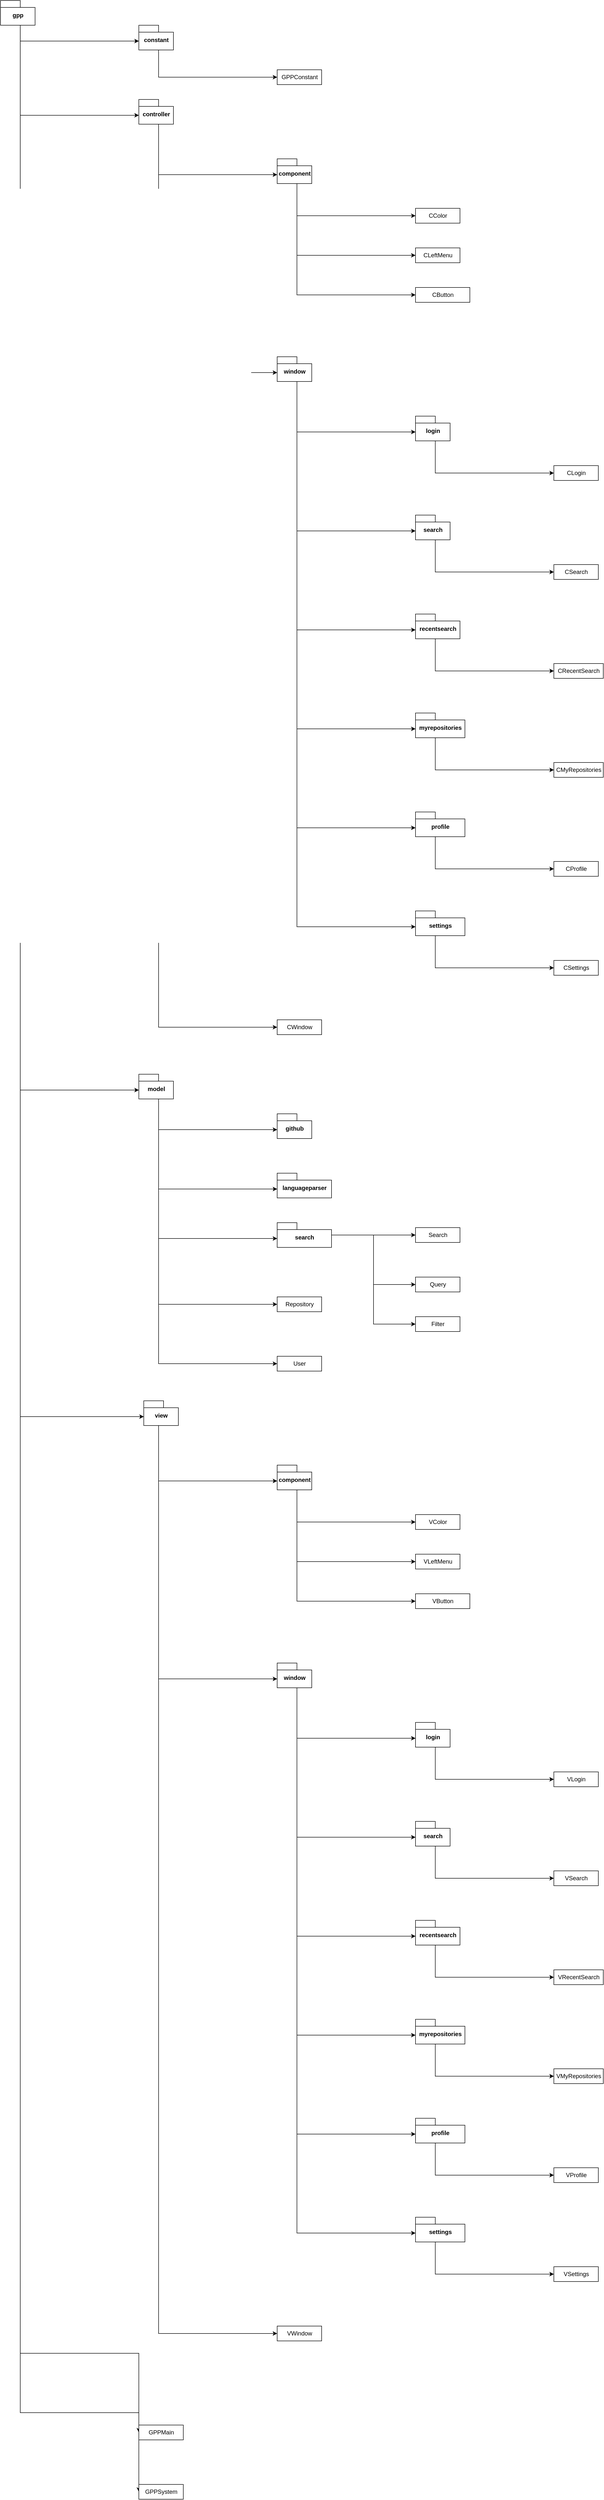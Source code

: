 <mxfile version="17.4.2" type="device"><diagram name="Page-1" id="5f0bae14-7c28-e335-631c-24af17079c00"><mxGraphModel dx="1382" dy="764" grid="1" gridSize="10" guides="1" tooltips="1" connect="1" arrows="1" fold="1" page="1" pageScale="1" pageWidth="1100" pageHeight="850" background="none" math="0" shadow="0"><root><mxCell id="0"/><mxCell id="1" parent="0"/><mxCell id="HzsUesCUFU0sWfS1oID7-6" style="edgeStyle=orthogonalEdgeStyle;rounded=0;orthogonalLoop=1;jettySize=auto;html=1;entryX=0;entryY=0;entryDx=0;entryDy=32;entryPerimeter=0;" parent="1" target="HzsUesCUFU0sWfS1oID7-2" edge="1"><mxGeometry relative="1" as="geometry"><mxPoint x="160" y="200" as="sourcePoint"/><Array as="points"><mxPoint x="160" y="302"/></Array></mxGeometry></mxCell><mxCell id="HzsUesCUFU0sWfS1oID7-7" style="edgeStyle=orthogonalEdgeStyle;rounded=0;orthogonalLoop=1;jettySize=auto;html=1;entryX=0;entryY=0;entryDx=0;entryDy=32;entryPerimeter=0;" parent="1" target="HzsUesCUFU0sWfS1oID7-4" edge="1"><mxGeometry relative="1" as="geometry"><mxPoint x="160" y="200" as="sourcePoint"/><Array as="points"><mxPoint x="160" y="2272"/></Array></mxGeometry></mxCell><mxCell id="HzsUesCUFU0sWfS1oID7-8" style="edgeStyle=orthogonalEdgeStyle;rounded=0;orthogonalLoop=1;jettySize=auto;html=1;entryX=0;entryY=0;entryDx=0;entryDy=32;entryPerimeter=0;exitX=0.571;exitY=1;exitDx=0;exitDy=0;exitPerimeter=0;" parent="1" source="HzsUesCUFU0sWfS1oID7-1" target="HzsUesCUFU0sWfS1oID7-3" edge="1"><mxGeometry relative="1" as="geometry"><mxPoint x="160" y="130" as="sourcePoint"/><Array as="points"><mxPoint x="160" y="2932"/></Array></mxGeometry></mxCell><mxCell id="HzsUesCUFU0sWfS1oID7-186" style="edgeStyle=orthogonalEdgeStyle;rounded=0;orthogonalLoop=1;jettySize=auto;html=1;entryX=0;entryY=0;entryDx=0;entryDy=32;entryPerimeter=0;" parent="1" source="HzsUesCUFU0sWfS1oID7-1" target="HzsUesCUFU0sWfS1oID7-183" edge="1"><mxGeometry relative="1" as="geometry"><Array as="points"><mxPoint x="160" y="152"/></Array></mxGeometry></mxCell><mxCell id="HzsUesCUFU0sWfS1oID7-193" style="edgeStyle=orthogonalEdgeStyle;rounded=0;orthogonalLoop=1;jettySize=auto;html=1;entryX=0;entryY=0.5;entryDx=0;entryDy=0;" parent="1" source="HzsUesCUFU0sWfS1oID7-1" target="HzsUesCUFU0sWfS1oID7-191" edge="1"><mxGeometry relative="1" as="geometry"><Array as="points"><mxPoint x="160" y="4825"/></Array></mxGeometry></mxCell><mxCell id="HzsUesCUFU0sWfS1oID7-194" style="edgeStyle=orthogonalEdgeStyle;rounded=0;orthogonalLoop=1;jettySize=auto;html=1;entryX=0;entryY=0.5;entryDx=0;entryDy=0;" parent="1" source="HzsUesCUFU0sWfS1oID7-1" target="HzsUesCUFU0sWfS1oID7-192" edge="1"><mxGeometry relative="1" as="geometry"><Array as="points"><mxPoint x="160" y="4945"/></Array></mxGeometry></mxCell><mxCell id="HzsUesCUFU0sWfS1oID7-1" value="gpp" style="shape=folder;fontStyle=1;spacingTop=10;tabWidth=40;tabHeight=14;tabPosition=left;html=1;" parent="1" vertex="1"><mxGeometry x="120" y="70" width="70" height="50" as="geometry"/></mxCell><mxCell id="HzsUesCUFU0sWfS1oID7-180" style="edgeStyle=orthogonalEdgeStyle;rounded=0;orthogonalLoop=1;jettySize=auto;html=1;entryX=0;entryY=0;entryDx=0;entryDy=32;entryPerimeter=0;" parent="1" source="HzsUesCUFU0sWfS1oID7-2" target="HzsUesCUFU0sWfS1oID7-150" edge="1"><mxGeometry relative="1" as="geometry"><Array as="points"><mxPoint x="440" y="422"/></Array></mxGeometry></mxCell><mxCell id="HzsUesCUFU0sWfS1oID7-181" style="edgeStyle=orthogonalEdgeStyle;rounded=0;orthogonalLoop=1;jettySize=auto;html=1;entryX=0;entryY=0;entryDx=0;entryDy=32;entryPerimeter=0;" parent="1" source="HzsUesCUFU0sWfS1oID7-2" target="HzsUesCUFU0sWfS1oID7-158" edge="1"><mxGeometry relative="1" as="geometry"><Array as="points"><mxPoint x="440" y="822"/></Array></mxGeometry></mxCell><mxCell id="HzsUesCUFU0sWfS1oID7-182" style="edgeStyle=orthogonalEdgeStyle;rounded=0;orthogonalLoop=1;jettySize=auto;html=1;entryX=0;entryY=0.5;entryDx=0;entryDy=0;" parent="1" source="HzsUesCUFU0sWfS1oID7-2" target="HzsUesCUFU0sWfS1oID7-151" edge="1"><mxGeometry relative="1" as="geometry"><Array as="points"><mxPoint x="440" y="2145"/></Array></mxGeometry></mxCell><mxCell id="HzsUesCUFU0sWfS1oID7-2" value="controller" style="shape=folder;fontStyle=1;spacingTop=10;tabWidth=40;tabHeight=14;tabPosition=left;html=1;" parent="1" vertex="1"><mxGeometry x="400" y="270" width="70" height="50" as="geometry"/></mxCell><mxCell id="HzsUesCUFU0sWfS1oID7-30" style="edgeStyle=orthogonalEdgeStyle;rounded=0;orthogonalLoop=1;jettySize=auto;html=1;entryX=0;entryY=0;entryDx=0;entryDy=32;entryPerimeter=0;" parent="1" source="HzsUesCUFU0sWfS1oID7-3" target="HzsUesCUFU0sWfS1oID7-9" edge="1"><mxGeometry relative="1" as="geometry"><Array as="points"><mxPoint x="440" y="3062"/></Array></mxGeometry></mxCell><mxCell id="HzsUesCUFU0sWfS1oID7-31" style="edgeStyle=orthogonalEdgeStyle;rounded=0;orthogonalLoop=1;jettySize=auto;html=1;entryX=0;entryY=0;entryDx=0;entryDy=32;entryPerimeter=0;" parent="1" source="HzsUesCUFU0sWfS1oID7-3" target="HzsUesCUFU0sWfS1oID7-12" edge="1"><mxGeometry relative="1" as="geometry"><Array as="points"><mxPoint x="440" y="3462"/></Array></mxGeometry></mxCell><mxCell id="HzsUesCUFU0sWfS1oID7-32" style="edgeStyle=orthogonalEdgeStyle;rounded=0;orthogonalLoop=1;jettySize=auto;html=1;entryX=0;entryY=0.5;entryDx=0;entryDy=0;" parent="1" source="HzsUesCUFU0sWfS1oID7-3" target="HzsUesCUFU0sWfS1oID7-11" edge="1"><mxGeometry relative="1" as="geometry"><Array as="points"><mxPoint x="440" y="4785"/></Array></mxGeometry></mxCell><mxCell id="HzsUesCUFU0sWfS1oID7-3" value="view" style="shape=folder;fontStyle=1;spacingTop=10;tabWidth=40;tabHeight=14;tabPosition=left;html=1;" parent="1" vertex="1"><mxGeometry x="410" y="2900" width="70" height="50" as="geometry"/></mxCell><mxCell id="HzsUesCUFU0sWfS1oID7-189" style="edgeStyle=orthogonalEdgeStyle;rounded=0;orthogonalLoop=1;jettySize=auto;html=1;entryX=0;entryY=0;entryDx=0;entryDy=32;entryPerimeter=0;" parent="1" source="HzsUesCUFU0sWfS1oID7-4" target="HzsUesCUFU0sWfS1oID7-187" edge="1"><mxGeometry relative="1" as="geometry"><Array as="points"><mxPoint x="440" y="2352"/></Array></mxGeometry></mxCell><mxCell id="HzsUesCUFU0sWfS1oID7-190" style="edgeStyle=orthogonalEdgeStyle;rounded=0;orthogonalLoop=1;jettySize=auto;html=1;entryX=0;entryY=0;entryDx=0;entryDy=32;entryPerimeter=0;" parent="1" source="HzsUesCUFU0sWfS1oID7-4" target="HzsUesCUFU0sWfS1oID7-188" edge="1"><mxGeometry relative="1" as="geometry"><Array as="points"><mxPoint x="440" y="2472"/></Array></mxGeometry></mxCell><mxCell id="SI29iYeX0FrLZWpAuzB7-3" style="edgeStyle=orthogonalEdgeStyle;rounded=0;orthogonalLoop=1;jettySize=auto;html=1;entryX=0;entryY=0.5;entryDx=0;entryDy=0;" parent="1" source="HzsUesCUFU0sWfS1oID7-4" target="SI29iYeX0FrLZWpAuzB7-2" edge="1"><mxGeometry relative="1" as="geometry"><Array as="points"><mxPoint x="440" y="2705"/></Array></mxGeometry></mxCell><mxCell id="-RHyCKcVWBl-4jKO9cd--2" style="edgeStyle=orthogonalEdgeStyle;rounded=0;orthogonalLoop=1;jettySize=auto;html=1;entryX=0;entryY=0;entryDx=0;entryDy=32;entryPerimeter=0;" edge="1" parent="1" source="HzsUesCUFU0sWfS1oID7-4" target="-RHyCKcVWBl-4jKO9cd--1"><mxGeometry relative="1" as="geometry"><Array as="points"><mxPoint x="440" y="2572"/></Array></mxGeometry></mxCell><mxCell id="-RHyCKcVWBl-4jKO9cd--8" style="edgeStyle=orthogonalEdgeStyle;rounded=0;orthogonalLoop=1;jettySize=auto;html=1;entryX=0;entryY=0.5;entryDx=0;entryDy=0;" edge="1" parent="1" source="HzsUesCUFU0sWfS1oID7-4" target="-RHyCKcVWBl-4jKO9cd--7"><mxGeometry relative="1" as="geometry"><Array as="points"><mxPoint x="440" y="2825"/></Array></mxGeometry></mxCell><mxCell id="HzsUesCUFU0sWfS1oID7-4" value="model" style="shape=folder;fontStyle=1;spacingTop=10;tabWidth=40;tabHeight=14;tabPosition=left;html=1;" parent="1" vertex="1"><mxGeometry x="400" y="2240" width="70" height="50" as="geometry"/></mxCell><mxCell id="HzsUesCUFU0sWfS1oID7-33" style="edgeStyle=orthogonalEdgeStyle;rounded=0;orthogonalLoop=1;jettySize=auto;html=1;entryX=0;entryY=0.5;entryDx=0;entryDy=0;" parent="1" source="HzsUesCUFU0sWfS1oID7-9" target="HzsUesCUFU0sWfS1oID7-27" edge="1"><mxGeometry relative="1" as="geometry"><Array as="points"><mxPoint x="720" y="3145"/></Array></mxGeometry></mxCell><mxCell id="HzsUesCUFU0sWfS1oID7-34" style="edgeStyle=orthogonalEdgeStyle;rounded=0;orthogonalLoop=1;jettySize=auto;html=1;entryX=0;entryY=0.5;entryDx=0;entryDy=0;" parent="1" source="HzsUesCUFU0sWfS1oID7-9" target="HzsUesCUFU0sWfS1oID7-28" edge="1"><mxGeometry relative="1" as="geometry"><Array as="points"><mxPoint x="720" y="3225"/></Array></mxGeometry></mxCell><mxCell id="HzsUesCUFU0sWfS1oID7-35" style="edgeStyle=orthogonalEdgeStyle;rounded=0;orthogonalLoop=1;jettySize=auto;html=1;entryX=0;entryY=0.5;entryDx=0;entryDy=0;" parent="1" source="HzsUesCUFU0sWfS1oID7-9" target="HzsUesCUFU0sWfS1oID7-29" edge="1"><mxGeometry relative="1" as="geometry"><Array as="points"><mxPoint x="720" y="3305"/></Array></mxGeometry></mxCell><mxCell id="HzsUesCUFU0sWfS1oID7-9" value="component" style="shape=folder;fontStyle=1;spacingTop=10;tabWidth=40;tabHeight=14;tabPosition=left;html=1;" parent="1" vertex="1"><mxGeometry x="680" y="3030" width="70" height="50" as="geometry"/></mxCell><mxCell id="HzsUesCUFU0sWfS1oID7-11" value="VWindow" style="html=1;" parent="1" vertex="1"><mxGeometry x="680" y="4770" width="90" height="30" as="geometry"/></mxCell><mxCell id="HzsUesCUFU0sWfS1oID7-36" style="edgeStyle=orthogonalEdgeStyle;rounded=0;orthogonalLoop=1;jettySize=auto;html=1;entryX=0;entryY=0;entryDx=0;entryDy=32;entryPerimeter=0;" parent="1" source="HzsUesCUFU0sWfS1oID7-12" target="HzsUesCUFU0sWfS1oID7-21" edge="1"><mxGeometry relative="1" as="geometry"><Array as="points"><mxPoint x="720" y="3582"/></Array></mxGeometry></mxCell><mxCell id="HzsUesCUFU0sWfS1oID7-37" style="edgeStyle=orthogonalEdgeStyle;rounded=0;orthogonalLoop=1;jettySize=auto;html=1;entryX=0;entryY=0;entryDx=0;entryDy=32;entryPerimeter=0;" parent="1" source="HzsUesCUFU0sWfS1oID7-12" target="HzsUesCUFU0sWfS1oID7-22" edge="1"><mxGeometry relative="1" as="geometry"><Array as="points"><mxPoint x="720" y="3782"/></Array></mxGeometry></mxCell><mxCell id="HzsUesCUFU0sWfS1oID7-38" style="edgeStyle=orthogonalEdgeStyle;rounded=0;orthogonalLoop=1;jettySize=auto;html=1;entryX=0;entryY=0;entryDx=0;entryDy=32;entryPerimeter=0;" parent="1" source="HzsUesCUFU0sWfS1oID7-12" target="HzsUesCUFU0sWfS1oID7-23" edge="1"><mxGeometry relative="1" as="geometry"><Array as="points"><mxPoint x="720" y="3982"/></Array></mxGeometry></mxCell><mxCell id="HzsUesCUFU0sWfS1oID7-39" style="edgeStyle=orthogonalEdgeStyle;rounded=0;orthogonalLoop=1;jettySize=auto;html=1;entryX=0;entryY=0;entryDx=0;entryDy=32;entryPerimeter=0;" parent="1" source="HzsUesCUFU0sWfS1oID7-12" target="HzsUesCUFU0sWfS1oID7-24" edge="1"><mxGeometry relative="1" as="geometry"><Array as="points"><mxPoint x="720" y="4182"/></Array></mxGeometry></mxCell><mxCell id="HzsUesCUFU0sWfS1oID7-40" style="edgeStyle=orthogonalEdgeStyle;rounded=0;orthogonalLoop=1;jettySize=auto;html=1;entryX=0;entryY=0;entryDx=0;entryDy=32;entryPerimeter=0;" parent="1" source="HzsUesCUFU0sWfS1oID7-12" target="HzsUesCUFU0sWfS1oID7-25" edge="1"><mxGeometry relative="1" as="geometry"><Array as="points"><mxPoint x="720" y="4382"/></Array></mxGeometry></mxCell><mxCell id="HzsUesCUFU0sWfS1oID7-41" style="edgeStyle=orthogonalEdgeStyle;rounded=0;orthogonalLoop=1;jettySize=auto;html=1;entryX=0;entryY=0;entryDx=0;entryDy=32;entryPerimeter=0;" parent="1" source="HzsUesCUFU0sWfS1oID7-12" target="HzsUesCUFU0sWfS1oID7-26" edge="1"><mxGeometry relative="1" as="geometry"><Array as="points"><mxPoint x="720" y="4582"/></Array></mxGeometry></mxCell><mxCell id="HzsUesCUFU0sWfS1oID7-12" value="window" style="shape=folder;fontStyle=1;spacingTop=10;tabWidth=40;tabHeight=14;tabPosition=left;html=1;" parent="1" vertex="1"><mxGeometry x="680" y="3430" width="70" height="50" as="geometry"/></mxCell><mxCell id="HzsUesCUFU0sWfS1oID7-13" value="VLogin" style="html=1;" parent="1" vertex="1"><mxGeometry x="1240" y="3650" width="90" height="30" as="geometry"/></mxCell><mxCell id="HzsUesCUFU0sWfS1oID7-14" value="VSearch&lt;span style=&quot;color: rgba(0 , 0 , 0 , 0) ; font-family: monospace ; font-size: 0px&quot;&gt;%3CmxGraphModel%3E%3Croot%3E%3CmxCell%20id%3D%220%22%2F%3E%3CmxCell%20id%3D%221%22%20parent%3D%220%22%2F%3E%3CmxCell%20id%3D%222%22%20value%3D%22VLogin%22%20style%3D%22html%3D1%3B%22%20vertex%3D%221%22%20parent%3D%221%22%3E%3CmxGeometry%20x%3D%22960%22%20y%3D%221170%22%20width%3D%2290%22%20height%3D%2230%22%20as%3D%22geometry%22%2F%3E%3C%2FmxCell%3E%3C%2Froot%3E%3C%2FmxGraphModel%3E&lt;/span&gt;" style="html=1;" parent="1" vertex="1"><mxGeometry x="1240" y="3850" width="90" height="30" as="geometry"/></mxCell><mxCell id="HzsUesCUFU0sWfS1oID7-15" value="VRecentSearch" style="html=1;" parent="1" vertex="1"><mxGeometry x="1240" y="4050" width="100" height="30" as="geometry"/></mxCell><mxCell id="HzsUesCUFU0sWfS1oID7-16" value="VMyRepositories" style="html=1;" parent="1" vertex="1"><mxGeometry x="1240" y="4250" width="100" height="30" as="geometry"/></mxCell><mxCell id="HzsUesCUFU0sWfS1oID7-18" value="VProfile" style="html=1;" parent="1" vertex="1"><mxGeometry x="1240" y="4450" width="90" height="30" as="geometry"/></mxCell><mxCell id="HzsUesCUFU0sWfS1oID7-20" value="VSettings" style="html=1;" parent="1" vertex="1"><mxGeometry x="1240" y="4650" width="90" height="30" as="geometry"/></mxCell><mxCell id="HzsUesCUFU0sWfS1oID7-42" style="edgeStyle=orthogonalEdgeStyle;rounded=0;orthogonalLoop=1;jettySize=auto;html=1;entryX=0;entryY=0.5;entryDx=0;entryDy=0;" parent="1" source="HzsUesCUFU0sWfS1oID7-21" target="HzsUesCUFU0sWfS1oID7-13" edge="1"><mxGeometry relative="1" as="geometry"><Array as="points"><mxPoint x="1000" y="3665"/></Array></mxGeometry></mxCell><mxCell id="HzsUesCUFU0sWfS1oID7-21" value="login" style="shape=folder;fontStyle=1;spacingTop=10;tabWidth=40;tabHeight=14;tabPosition=left;html=1;" parent="1" vertex="1"><mxGeometry x="960" y="3550" width="70" height="50" as="geometry"/></mxCell><mxCell id="HzsUesCUFU0sWfS1oID7-43" style="edgeStyle=orthogonalEdgeStyle;rounded=0;orthogonalLoop=1;jettySize=auto;html=1;entryX=0;entryY=0.5;entryDx=0;entryDy=0;" parent="1" source="HzsUesCUFU0sWfS1oID7-22" target="HzsUesCUFU0sWfS1oID7-14" edge="1"><mxGeometry relative="1" as="geometry"><Array as="points"><mxPoint x="1000" y="3865"/></Array></mxGeometry></mxCell><mxCell id="HzsUesCUFU0sWfS1oID7-22" value="search" style="shape=folder;fontStyle=1;spacingTop=10;tabWidth=40;tabHeight=14;tabPosition=left;html=1;" parent="1" vertex="1"><mxGeometry x="960" y="3750" width="70" height="50" as="geometry"/></mxCell><mxCell id="HzsUesCUFU0sWfS1oID7-44" style="edgeStyle=orthogonalEdgeStyle;rounded=0;orthogonalLoop=1;jettySize=auto;html=1;entryX=0;entryY=0.5;entryDx=0;entryDy=0;" parent="1" source="HzsUesCUFU0sWfS1oID7-23" target="HzsUesCUFU0sWfS1oID7-15" edge="1"><mxGeometry relative="1" as="geometry"><Array as="points"><mxPoint x="1000" y="4065"/></Array></mxGeometry></mxCell><mxCell id="HzsUesCUFU0sWfS1oID7-23" value="recentsearch" style="shape=folder;fontStyle=1;spacingTop=10;tabWidth=40;tabHeight=14;tabPosition=left;html=1;" parent="1" vertex="1"><mxGeometry x="960" y="3950" width="90" height="50" as="geometry"/></mxCell><mxCell id="HzsUesCUFU0sWfS1oID7-45" style="edgeStyle=orthogonalEdgeStyle;rounded=0;orthogonalLoop=1;jettySize=auto;html=1;entryX=0;entryY=0.5;entryDx=0;entryDy=0;" parent="1" source="HzsUesCUFU0sWfS1oID7-24" target="HzsUesCUFU0sWfS1oID7-16" edge="1"><mxGeometry relative="1" as="geometry"><Array as="points"><mxPoint x="1000" y="4265"/></Array></mxGeometry></mxCell><mxCell id="HzsUesCUFU0sWfS1oID7-24" value="myrepositories" style="shape=folder;fontStyle=1;spacingTop=10;tabWidth=40;tabHeight=14;tabPosition=left;html=1;" parent="1" vertex="1"><mxGeometry x="960" y="4150" width="100" height="50" as="geometry"/></mxCell><mxCell id="HzsUesCUFU0sWfS1oID7-46" style="edgeStyle=orthogonalEdgeStyle;rounded=0;orthogonalLoop=1;jettySize=auto;html=1;entryX=0;entryY=0.5;entryDx=0;entryDy=0;" parent="1" source="HzsUesCUFU0sWfS1oID7-25" target="HzsUesCUFU0sWfS1oID7-18" edge="1"><mxGeometry relative="1" as="geometry"><Array as="points"><mxPoint x="1000" y="4465"/></Array></mxGeometry></mxCell><mxCell id="HzsUesCUFU0sWfS1oID7-25" value="profile" style="shape=folder;fontStyle=1;spacingTop=10;tabWidth=40;tabHeight=14;tabPosition=left;html=1;" parent="1" vertex="1"><mxGeometry x="960" y="4350" width="100" height="50" as="geometry"/></mxCell><mxCell id="HzsUesCUFU0sWfS1oID7-47" style="edgeStyle=orthogonalEdgeStyle;rounded=0;orthogonalLoop=1;jettySize=auto;html=1;entryX=0;entryY=0.5;entryDx=0;entryDy=0;" parent="1" source="HzsUesCUFU0sWfS1oID7-26" target="HzsUesCUFU0sWfS1oID7-20" edge="1"><mxGeometry relative="1" as="geometry"><Array as="points"><mxPoint x="1000" y="4665"/></Array></mxGeometry></mxCell><mxCell id="HzsUesCUFU0sWfS1oID7-26" value="settings" style="shape=folder;fontStyle=1;spacingTop=10;tabWidth=40;tabHeight=14;tabPosition=left;html=1;" parent="1" vertex="1"><mxGeometry x="960" y="4550" width="100" height="50" as="geometry"/></mxCell><mxCell id="HzsUesCUFU0sWfS1oID7-27" value="VColor" style="html=1;" parent="1" vertex="1"><mxGeometry x="960" y="3130" width="90" height="30" as="geometry"/></mxCell><mxCell id="HzsUesCUFU0sWfS1oID7-28" value="VLeftMenu" style="html=1;" parent="1" vertex="1"><mxGeometry x="960" y="3210" width="90" height="30" as="geometry"/></mxCell><mxCell id="HzsUesCUFU0sWfS1oID7-29" value="VButton" style="html=1;" parent="1" vertex="1"><mxGeometry x="960" y="3290" width="110" height="30" as="geometry"/></mxCell><mxCell id="HzsUesCUFU0sWfS1oID7-147" style="edgeStyle=orthogonalEdgeStyle;rounded=0;orthogonalLoop=1;jettySize=auto;html=1;entryX=0;entryY=0.5;entryDx=0;entryDy=0;" parent="1" source="HzsUesCUFU0sWfS1oID7-150" target="HzsUesCUFU0sWfS1oID7-177" edge="1"><mxGeometry relative="1" as="geometry"><Array as="points"><mxPoint x="720" y="505"/></Array></mxGeometry></mxCell><mxCell id="HzsUesCUFU0sWfS1oID7-148" style="edgeStyle=orthogonalEdgeStyle;rounded=0;orthogonalLoop=1;jettySize=auto;html=1;entryX=0;entryY=0.5;entryDx=0;entryDy=0;" parent="1" source="HzsUesCUFU0sWfS1oID7-150" target="HzsUesCUFU0sWfS1oID7-178" edge="1"><mxGeometry relative="1" as="geometry"><Array as="points"><mxPoint x="720" y="585"/></Array></mxGeometry></mxCell><mxCell id="HzsUesCUFU0sWfS1oID7-149" style="edgeStyle=orthogonalEdgeStyle;rounded=0;orthogonalLoop=1;jettySize=auto;html=1;entryX=0;entryY=0.5;entryDx=0;entryDy=0;" parent="1" source="HzsUesCUFU0sWfS1oID7-150" target="HzsUesCUFU0sWfS1oID7-179" edge="1"><mxGeometry relative="1" as="geometry"><Array as="points"><mxPoint x="720" y="665"/></Array></mxGeometry></mxCell><mxCell id="HzsUesCUFU0sWfS1oID7-150" value="component" style="shape=folder;fontStyle=1;spacingTop=10;tabWidth=40;tabHeight=14;tabPosition=left;html=1;" parent="1" vertex="1"><mxGeometry x="680" y="390" width="70" height="50" as="geometry"/></mxCell><mxCell id="HzsUesCUFU0sWfS1oID7-151" value="CWindow" style="html=1;" parent="1" vertex="1"><mxGeometry x="680" y="2130" width="90" height="30" as="geometry"/></mxCell><mxCell id="HzsUesCUFU0sWfS1oID7-152" style="edgeStyle=orthogonalEdgeStyle;rounded=0;orthogonalLoop=1;jettySize=auto;html=1;entryX=0;entryY=0;entryDx=0;entryDy=32;entryPerimeter=0;" parent="1" source="HzsUesCUFU0sWfS1oID7-158" target="HzsUesCUFU0sWfS1oID7-166" edge="1"><mxGeometry relative="1" as="geometry"><Array as="points"><mxPoint x="720" y="942"/></Array></mxGeometry></mxCell><mxCell id="HzsUesCUFU0sWfS1oID7-153" style="edgeStyle=orthogonalEdgeStyle;rounded=0;orthogonalLoop=1;jettySize=auto;html=1;entryX=0;entryY=0;entryDx=0;entryDy=32;entryPerimeter=0;" parent="1" source="HzsUesCUFU0sWfS1oID7-158" target="HzsUesCUFU0sWfS1oID7-168" edge="1"><mxGeometry relative="1" as="geometry"><Array as="points"><mxPoint x="720" y="1142"/></Array></mxGeometry></mxCell><mxCell id="HzsUesCUFU0sWfS1oID7-154" style="edgeStyle=orthogonalEdgeStyle;rounded=0;orthogonalLoop=1;jettySize=auto;html=1;entryX=0;entryY=0;entryDx=0;entryDy=32;entryPerimeter=0;" parent="1" source="HzsUesCUFU0sWfS1oID7-158" target="HzsUesCUFU0sWfS1oID7-170" edge="1"><mxGeometry relative="1" as="geometry"><Array as="points"><mxPoint x="720" y="1342"/></Array></mxGeometry></mxCell><mxCell id="HzsUesCUFU0sWfS1oID7-155" style="edgeStyle=orthogonalEdgeStyle;rounded=0;orthogonalLoop=1;jettySize=auto;html=1;entryX=0;entryY=0;entryDx=0;entryDy=32;entryPerimeter=0;" parent="1" source="HzsUesCUFU0sWfS1oID7-158" target="HzsUesCUFU0sWfS1oID7-172" edge="1"><mxGeometry relative="1" as="geometry"><Array as="points"><mxPoint x="720" y="1542"/></Array></mxGeometry></mxCell><mxCell id="HzsUesCUFU0sWfS1oID7-156" style="edgeStyle=orthogonalEdgeStyle;rounded=0;orthogonalLoop=1;jettySize=auto;html=1;entryX=0;entryY=0;entryDx=0;entryDy=32;entryPerimeter=0;" parent="1" source="HzsUesCUFU0sWfS1oID7-158" target="HzsUesCUFU0sWfS1oID7-174" edge="1"><mxGeometry relative="1" as="geometry"><Array as="points"><mxPoint x="720" y="1742"/></Array></mxGeometry></mxCell><mxCell id="HzsUesCUFU0sWfS1oID7-157" style="edgeStyle=orthogonalEdgeStyle;rounded=0;orthogonalLoop=1;jettySize=auto;html=1;entryX=0;entryY=0;entryDx=0;entryDy=32;entryPerimeter=0;" parent="1" source="HzsUesCUFU0sWfS1oID7-158" target="HzsUesCUFU0sWfS1oID7-176" edge="1"><mxGeometry relative="1" as="geometry"><Array as="points"><mxPoint x="720" y="1942"/></Array></mxGeometry></mxCell><mxCell id="HzsUesCUFU0sWfS1oID7-158" value="window" style="shape=folder;fontStyle=1;spacingTop=10;tabWidth=40;tabHeight=14;tabPosition=left;html=1;" parent="1" vertex="1"><mxGeometry x="680" y="790" width="70" height="50" as="geometry"/></mxCell><mxCell id="HzsUesCUFU0sWfS1oID7-159" value="CLogin" style="html=1;" parent="1" vertex="1"><mxGeometry x="1240" y="1010" width="90" height="30" as="geometry"/></mxCell><mxCell id="HzsUesCUFU0sWfS1oID7-160" value="CSearch&lt;span style=&quot;color: rgba(0 , 0 , 0 , 0) ; font-family: monospace ; font-size: 0px&quot;&gt;%3CmxGraphModel%3E%3Croot%3E%3CmxCell%20id%3D%220%22%2F%3E%3CmxCell%20id%3D%221%22%20parent%3D%220%22%2F%3E%3CmxCell%20id%3D%222%22%20value%3D%22VLogin%22%20style%3D%22html%3D1%3B%22%20vertex%3D%221%22%20parent%3D%221%22%3E%3CmxGeometry%20x%3D%22960%22%20y%3D%221170%22%20width%3D%2290%22%20height%3D%2230%22%20as%3D%22geometry%22%2F%3E%3C%2FmxCell%3E%3C%2Froot%3E%3C%2FmxGraphModel%3E&lt;/span&gt;" style="html=1;" parent="1" vertex="1"><mxGeometry x="1240" y="1210" width="90" height="30" as="geometry"/></mxCell><mxCell id="HzsUesCUFU0sWfS1oID7-161" value="CRecentSearch" style="html=1;" parent="1" vertex="1"><mxGeometry x="1240" y="1410" width="100" height="30" as="geometry"/></mxCell><mxCell id="HzsUesCUFU0sWfS1oID7-162" value="CMyRepositories" style="html=1;" parent="1" vertex="1"><mxGeometry x="1240" y="1610" width="100" height="30" as="geometry"/></mxCell><mxCell id="HzsUesCUFU0sWfS1oID7-163" value="CProfile" style="html=1;" parent="1" vertex="1"><mxGeometry x="1240" y="1810" width="90" height="30" as="geometry"/></mxCell><mxCell id="HzsUesCUFU0sWfS1oID7-164" value="CSettings" style="html=1;" parent="1" vertex="1"><mxGeometry x="1240" y="2010" width="90" height="30" as="geometry"/></mxCell><mxCell id="HzsUesCUFU0sWfS1oID7-165" style="edgeStyle=orthogonalEdgeStyle;rounded=0;orthogonalLoop=1;jettySize=auto;html=1;entryX=0;entryY=0.5;entryDx=0;entryDy=0;" parent="1" source="HzsUesCUFU0sWfS1oID7-166" target="HzsUesCUFU0sWfS1oID7-159" edge="1"><mxGeometry relative="1" as="geometry"><Array as="points"><mxPoint x="1000" y="1025"/></Array></mxGeometry></mxCell><mxCell id="HzsUesCUFU0sWfS1oID7-166" value="login" style="shape=folder;fontStyle=1;spacingTop=10;tabWidth=40;tabHeight=14;tabPosition=left;html=1;" parent="1" vertex="1"><mxGeometry x="960" y="910" width="70" height="50" as="geometry"/></mxCell><mxCell id="HzsUesCUFU0sWfS1oID7-167" style="edgeStyle=orthogonalEdgeStyle;rounded=0;orthogonalLoop=1;jettySize=auto;html=1;entryX=0;entryY=0.5;entryDx=0;entryDy=0;" parent="1" source="HzsUesCUFU0sWfS1oID7-168" target="HzsUesCUFU0sWfS1oID7-160" edge="1"><mxGeometry relative="1" as="geometry"><Array as="points"><mxPoint x="1000" y="1225"/></Array></mxGeometry></mxCell><mxCell id="HzsUesCUFU0sWfS1oID7-168" value="search" style="shape=folder;fontStyle=1;spacingTop=10;tabWidth=40;tabHeight=14;tabPosition=left;html=1;" parent="1" vertex="1"><mxGeometry x="960" y="1110" width="70" height="50" as="geometry"/></mxCell><mxCell id="HzsUesCUFU0sWfS1oID7-169" style="edgeStyle=orthogonalEdgeStyle;rounded=0;orthogonalLoop=1;jettySize=auto;html=1;entryX=0;entryY=0.5;entryDx=0;entryDy=0;" parent="1" source="HzsUesCUFU0sWfS1oID7-170" target="HzsUesCUFU0sWfS1oID7-161" edge="1"><mxGeometry relative="1" as="geometry"><Array as="points"><mxPoint x="1000" y="1425"/></Array></mxGeometry></mxCell><mxCell id="HzsUesCUFU0sWfS1oID7-170" value="recentsearch" style="shape=folder;fontStyle=1;spacingTop=10;tabWidth=40;tabHeight=14;tabPosition=left;html=1;" parent="1" vertex="1"><mxGeometry x="960" y="1310" width="90" height="50" as="geometry"/></mxCell><mxCell id="HzsUesCUFU0sWfS1oID7-171" style="edgeStyle=orthogonalEdgeStyle;rounded=0;orthogonalLoop=1;jettySize=auto;html=1;entryX=0;entryY=0.5;entryDx=0;entryDy=0;" parent="1" source="HzsUesCUFU0sWfS1oID7-172" target="HzsUesCUFU0sWfS1oID7-162" edge="1"><mxGeometry relative="1" as="geometry"><Array as="points"><mxPoint x="1000" y="1625"/></Array></mxGeometry></mxCell><mxCell id="HzsUesCUFU0sWfS1oID7-172" value="myrepositories" style="shape=folder;fontStyle=1;spacingTop=10;tabWidth=40;tabHeight=14;tabPosition=left;html=1;" parent="1" vertex="1"><mxGeometry x="960" y="1510" width="100" height="50" as="geometry"/></mxCell><mxCell id="HzsUesCUFU0sWfS1oID7-173" style="edgeStyle=orthogonalEdgeStyle;rounded=0;orthogonalLoop=1;jettySize=auto;html=1;entryX=0;entryY=0.5;entryDx=0;entryDy=0;" parent="1" source="HzsUesCUFU0sWfS1oID7-174" target="HzsUesCUFU0sWfS1oID7-163" edge="1"><mxGeometry relative="1" as="geometry"><Array as="points"><mxPoint x="1000" y="1825"/></Array></mxGeometry></mxCell><mxCell id="HzsUesCUFU0sWfS1oID7-174" value="profile" style="shape=folder;fontStyle=1;spacingTop=10;tabWidth=40;tabHeight=14;tabPosition=left;html=1;" parent="1" vertex="1"><mxGeometry x="960" y="1710" width="100" height="50" as="geometry"/></mxCell><mxCell id="HzsUesCUFU0sWfS1oID7-175" style="edgeStyle=orthogonalEdgeStyle;rounded=0;orthogonalLoop=1;jettySize=auto;html=1;entryX=0;entryY=0.5;entryDx=0;entryDy=0;" parent="1" source="HzsUesCUFU0sWfS1oID7-176" target="HzsUesCUFU0sWfS1oID7-164" edge="1"><mxGeometry relative="1" as="geometry"><Array as="points"><mxPoint x="1000" y="2025"/></Array></mxGeometry></mxCell><mxCell id="HzsUesCUFU0sWfS1oID7-176" value="settings" style="shape=folder;fontStyle=1;spacingTop=10;tabWidth=40;tabHeight=14;tabPosition=left;html=1;" parent="1" vertex="1"><mxGeometry x="960" y="1910" width="100" height="50" as="geometry"/></mxCell><mxCell id="HzsUesCUFU0sWfS1oID7-177" value="CColor" style="html=1;" parent="1" vertex="1"><mxGeometry x="960" y="490" width="90" height="30" as="geometry"/></mxCell><mxCell id="HzsUesCUFU0sWfS1oID7-178" value="CLeftMenu&lt;span style=&quot;color: rgba(0 , 0 , 0 , 0) ; font-family: monospace ; font-size: 0px&quot;&gt;%3CmxGraphModel%3E%3Croot%3E%3CmxCell%20id%3D%220%22%2F%3E%3CmxCell%20id%3D%221%22%20parent%3D%220%22%2F%3E%3CmxCell%20id%3D%222%22%20value%3D%22GPPColor%22%20style%3D%22html%3D1%3B%22%20vertex%3D%221%22%20parent%3D%221%22%3E%3CmxGeometry%20x%3D%22960%22%20y%3D%22890%22%20width%3D%2290%22%20height%3D%2230%22%20as%3D%22geometry%22%2F%3E%3C%2FmxCell%3E%3C%2Froot%3E%3C%2FmxGraphModel%3E&lt;/span&gt;" style="html=1;" parent="1" vertex="1"><mxGeometry x="960" y="570" width="90" height="30" as="geometry"/></mxCell><mxCell id="HzsUesCUFU0sWfS1oID7-179" value="CButton" style="html=1;" parent="1" vertex="1"><mxGeometry x="960" y="650" width="110" height="30" as="geometry"/></mxCell><mxCell id="HzsUesCUFU0sWfS1oID7-185" style="edgeStyle=orthogonalEdgeStyle;rounded=0;orthogonalLoop=1;jettySize=auto;html=1;entryX=0;entryY=0.5;entryDx=0;entryDy=0;" parent="1" source="HzsUesCUFU0sWfS1oID7-183" target="HzsUesCUFU0sWfS1oID7-184" edge="1"><mxGeometry relative="1" as="geometry"><Array as="points"><mxPoint x="440" y="225"/></Array></mxGeometry></mxCell><mxCell id="HzsUesCUFU0sWfS1oID7-183" value="constant" style="shape=folder;fontStyle=1;spacingTop=10;tabWidth=40;tabHeight=14;tabPosition=left;html=1;" parent="1" vertex="1"><mxGeometry x="400" y="120" width="70" height="50" as="geometry"/></mxCell><mxCell id="HzsUesCUFU0sWfS1oID7-184" value="GPPConstant" style="html=1;" parent="1" vertex="1"><mxGeometry x="680" y="210" width="90" height="30" as="geometry"/></mxCell><mxCell id="HzsUesCUFU0sWfS1oID7-187" value="github" style="shape=folder;fontStyle=1;spacingTop=10;tabWidth=40;tabHeight=14;tabPosition=left;html=1;" parent="1" vertex="1"><mxGeometry x="680" y="2320" width="70" height="50" as="geometry"/></mxCell><mxCell id="HzsUesCUFU0sWfS1oID7-188" value="languageparser" style="shape=folder;fontStyle=1;spacingTop=10;tabWidth=40;tabHeight=14;tabPosition=left;html=1;" parent="1" vertex="1"><mxGeometry x="680" y="2440" width="110" height="50" as="geometry"/></mxCell><mxCell id="HzsUesCUFU0sWfS1oID7-191" value="GPPMain&lt;span style=&quot;color: rgba(0 , 0 , 0 , 0) ; font-family: monospace ; font-size: 0px&quot;&gt;%3CmxGraphModel%3E%3Croot%3E%3CmxCell%20id%3D%220%22%2F%3E%3CmxCell%20id%3D%221%22%20parent%3D%220%22%2F%3E%3CmxCell%20id%3D%222%22%20value%3D%22VWindow%22%20style%3D%22html%3D1%3B%22%20vertex%3D%221%22%20parent%3D%221%22%3E%3CmxGeometry%20x%3D%22680%22%20y%3D%224610%22%20width%3D%2290%22%20height%3D%2230%22%20as%3D%22geometry%22%2F%3E%3C%2FmxCell%3E%3C%2Froot%3E%3C%2FmxGraphModel%3E&lt;/span&gt;" style="html=1;" parent="1" vertex="1"><mxGeometry x="400" y="4970" width="90" height="30" as="geometry"/></mxCell><mxCell id="HzsUesCUFU0sWfS1oID7-192" value="GPPSystem" style="html=1;" parent="1" vertex="1"><mxGeometry x="400" y="5090" width="90" height="30" as="geometry"/></mxCell><mxCell id="SI29iYeX0FrLZWpAuzB7-2" value="Repository" style="html=1;" parent="1" vertex="1"><mxGeometry x="680" y="2690" width="90" height="30" as="geometry"/></mxCell><mxCell id="-RHyCKcVWBl-4jKO9cd--9" style="edgeStyle=orthogonalEdgeStyle;rounded=0;orthogonalLoop=1;jettySize=auto;html=1;entryX=0;entryY=0.5;entryDx=0;entryDy=0;" edge="1" parent="1" source="-RHyCKcVWBl-4jKO9cd--1" target="-RHyCKcVWBl-4jKO9cd--3"><mxGeometry relative="1" as="geometry"/></mxCell><mxCell id="-RHyCKcVWBl-4jKO9cd--10" style="edgeStyle=orthogonalEdgeStyle;rounded=0;orthogonalLoop=1;jettySize=auto;html=1;entryX=0;entryY=0.5;entryDx=0;entryDy=0;" edge="1" parent="1" source="-RHyCKcVWBl-4jKO9cd--1" target="-RHyCKcVWBl-4jKO9cd--4"><mxGeometry relative="1" as="geometry"/></mxCell><mxCell id="-RHyCKcVWBl-4jKO9cd--11" style="edgeStyle=orthogonalEdgeStyle;rounded=0;orthogonalLoop=1;jettySize=auto;html=1;entryX=0;entryY=0.5;entryDx=0;entryDy=0;" edge="1" parent="1" source="-RHyCKcVWBl-4jKO9cd--1" target="-RHyCKcVWBl-4jKO9cd--5"><mxGeometry relative="1" as="geometry"/></mxCell><mxCell id="-RHyCKcVWBl-4jKO9cd--1" value="search" style="shape=folder;fontStyle=1;spacingTop=10;tabWidth=40;tabHeight=14;tabPosition=left;html=1;" vertex="1" parent="1"><mxGeometry x="680" y="2540" width="110" height="50" as="geometry"/></mxCell><mxCell id="-RHyCKcVWBl-4jKO9cd--3" value="Search" style="html=1;" vertex="1" parent="1"><mxGeometry x="960" y="2550" width="90" height="30" as="geometry"/></mxCell><mxCell id="-RHyCKcVWBl-4jKO9cd--4" value="Query&lt;span style=&quot;color: rgba(0 , 0 , 0 , 0) ; font-family: monospace ; font-size: 0px&quot;&gt;%3CmxGraphModel%3E%3Croot%3E%3CmxCell%20id%3D%220%22%2F%3E%3CmxCell%20id%3D%221%22%20parent%3D%220%22%2F%3E%3CmxCell%20id%3D%222%22%20value%3D%22Search%22%20style%3D%22html%3D1%3B%22%20vertex%3D%221%22%20parent%3D%221%22%3E%3CmxGeometry%20x%3D%22960%22%20y%3D%222610%22%20width%3D%2290%22%20height%3D%2230%22%20as%3D%22geometry%22%2F%3E%3C%2FmxCell%3E%3C%2Froot%3E%3C%2FmxGraphModel%3E&lt;/span&gt;" style="html=1;" vertex="1" parent="1"><mxGeometry x="960" y="2650" width="90" height="30" as="geometry"/></mxCell><mxCell id="-RHyCKcVWBl-4jKO9cd--5" value="Filter" style="html=1;" vertex="1" parent="1"><mxGeometry x="960" y="2730" width="90" height="30" as="geometry"/></mxCell><mxCell id="-RHyCKcVWBl-4jKO9cd--7" value="User" style="html=1;" vertex="1" parent="1"><mxGeometry x="680" y="2810" width="90" height="30" as="geometry"/></mxCell></root></mxGraphModel></diagram></mxfile>